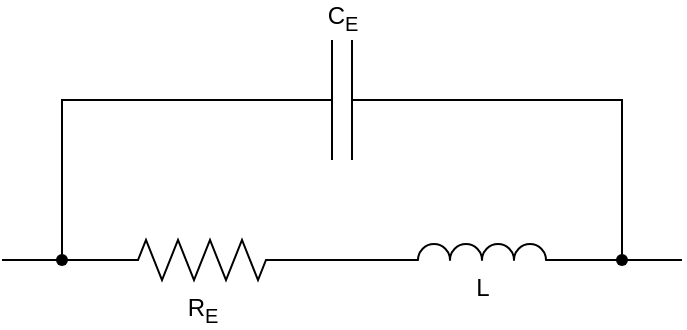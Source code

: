 <mxfile version="28.2.8">
  <diagram name="Page-1" id="KrV62NsMxbxOYL2rbyKl">
    <mxGraphModel dx="503" dy="638" grid="1" gridSize="10" guides="1" tooltips="1" connect="1" arrows="1" fold="1" page="1" pageScale="1" pageWidth="827" pageHeight="1169" math="1" shadow="0">
      <root>
        <mxCell id="0" />
        <mxCell id="1" parent="0" />
        <mxCell id="9O3mb0R_nygznKn-9KdM-1" value="R&lt;sub&gt;E&lt;/sub&gt;" style="pointerEvents=1;verticalLabelPosition=bottom;shadow=0;dashed=0;align=center;html=1;verticalAlign=top;shape=mxgraph.electrical.resistors.resistor_2;convertToSvg=1;" vertex="1" parent="1">
          <mxGeometry x="160" y="190" width="100" height="20" as="geometry" />
        </mxCell>
        <mxCell id="9O3mb0R_nygznKn-9KdM-10" style="edgeStyle=orthogonalEdgeStyle;shape=connector;rounded=0;orthogonalLoop=1;jettySize=auto;html=1;exitX=0;exitY=0.5;exitDx=0;exitDy=0;exitPerimeter=0;strokeColor=default;align=center;verticalAlign=middle;fontFamily=Helvetica;fontSize=11;fontColor=default;labelBackgroundColor=default;endArrow=none;endFill=0;" edge="1" parent="1" source="9O3mb0R_nygznKn-9KdM-2" target="9O3mb0R_nygznKn-9KdM-4">
          <mxGeometry relative="1" as="geometry" />
        </mxCell>
        <mxCell id="9O3mb0R_nygznKn-9KdM-11" style="edgeStyle=orthogonalEdgeStyle;shape=connector;rounded=0;orthogonalLoop=1;jettySize=auto;html=1;exitX=1;exitY=0.5;exitDx=0;exitDy=0;exitPerimeter=0;strokeColor=default;align=center;verticalAlign=middle;fontFamily=Helvetica;fontSize=11;fontColor=default;labelBackgroundColor=default;endArrow=none;endFill=0;" edge="1" parent="1" source="9O3mb0R_nygznKn-9KdM-2" target="9O3mb0R_nygznKn-9KdM-8">
          <mxGeometry relative="1" as="geometry" />
        </mxCell>
        <mxCell id="9O3mb0R_nygznKn-9KdM-2" value="C&lt;sub&gt;E&lt;/sub&gt;" style="pointerEvents=1;verticalLabelPosition=top;shadow=0;dashed=0;align=center;html=1;verticalAlign=bottom;shape=mxgraph.electrical.capacitors.capacitor_1;labelPosition=center;convertToSvg=1;" vertex="1" parent="1">
          <mxGeometry x="230" y="90" width="100" height="60" as="geometry" />
        </mxCell>
        <mxCell id="9O3mb0R_nygznKn-9KdM-9" style="edgeStyle=orthogonalEdgeStyle;shape=connector;rounded=0;orthogonalLoop=1;jettySize=auto;html=1;exitX=1;exitY=1;exitDx=0;exitDy=0;exitPerimeter=0;strokeColor=default;align=center;verticalAlign=middle;fontFamily=Helvetica;fontSize=11;fontColor=default;labelBackgroundColor=default;endArrow=none;endFill=0;" edge="1" parent="1" source="9O3mb0R_nygznKn-9KdM-3" target="9O3mb0R_nygznKn-9KdM-8">
          <mxGeometry relative="1" as="geometry" />
        </mxCell>
        <mxCell id="9O3mb0R_nygznKn-9KdM-3" value="L" style="pointerEvents=1;verticalLabelPosition=bottom;shadow=0;dashed=0;align=center;html=1;verticalAlign=top;shape=mxgraph.electrical.inductors.inductor_3;convertToSvg=1;" vertex="1" parent="1">
          <mxGeometry x="300" y="192" width="100" height="8" as="geometry" />
        </mxCell>
        <mxCell id="9O3mb0R_nygznKn-9KdM-5" value="" style="edgeStyle=orthogonalEdgeStyle;rounded=0;orthogonalLoop=1;jettySize=auto;html=1;endArrow=none;endFill=0;" edge="1" parent="1" source="9O3mb0R_nygznKn-9KdM-4" target="9O3mb0R_nygznKn-9KdM-1">
          <mxGeometry relative="1" as="geometry" />
        </mxCell>
        <mxCell id="9O3mb0R_nygznKn-9KdM-4" value="" style="shape=waypoint;sketch=0;fillStyle=solid;size=6;pointerEvents=1;points=[];fillColor=none;resizable=0;rotatable=0;perimeter=centerPerimeter;snapToPoint=1;" vertex="1" parent="1">
          <mxGeometry x="130" y="190" width="20" height="20" as="geometry" />
        </mxCell>
        <mxCell id="9O3mb0R_nygznKn-9KdM-7" style="edgeStyle=orthogonalEdgeStyle;shape=connector;rounded=0;orthogonalLoop=1;jettySize=auto;html=1;exitX=1;exitY=0.5;exitDx=0;exitDy=0;exitPerimeter=0;entryX=0;entryY=1;entryDx=0;entryDy=0;entryPerimeter=0;strokeColor=default;align=center;verticalAlign=middle;fontFamily=Helvetica;fontSize=11;fontColor=default;labelBackgroundColor=default;endArrow=none;endFill=0;" edge="1" parent="1" source="9O3mb0R_nygznKn-9KdM-1" target="9O3mb0R_nygznKn-9KdM-3">
          <mxGeometry relative="1" as="geometry">
            <Array as="points">
              <mxPoint x="290" y="200" />
              <mxPoint x="290" y="200" />
            </Array>
          </mxGeometry>
        </mxCell>
        <mxCell id="9O3mb0R_nygznKn-9KdM-8" value="" style="shape=waypoint;sketch=0;fillStyle=solid;size=6;pointerEvents=1;points=[];fillColor=none;resizable=0;rotatable=0;perimeter=centerPerimeter;snapToPoint=1;fontFamily=Helvetica;fontSize=11;fontColor=default;labelBackgroundColor=default;" vertex="1" parent="1">
          <mxGeometry x="410" y="190" width="20" height="20" as="geometry" />
        </mxCell>
        <mxCell id="9O3mb0R_nygznKn-9KdM-13" value="" style="edgeStyle=none;orthogonalLoop=1;jettySize=auto;html=1;rounded=0;strokeColor=default;align=center;verticalAlign=middle;fontFamily=Helvetica;fontSize=11;fontColor=default;labelBackgroundColor=default;endArrow=none;endFill=0;" edge="1" parent="1" source="9O3mb0R_nygznKn-9KdM-8">
          <mxGeometry width="80" relative="1" as="geometry">
            <mxPoint x="460" y="200" as="sourcePoint" />
            <mxPoint x="450" y="200" as="targetPoint" />
            <Array as="points" />
          </mxGeometry>
        </mxCell>
        <mxCell id="9O3mb0R_nygznKn-9KdM-15" value="" style="edgeStyle=none;orthogonalLoop=1;jettySize=auto;html=1;rounded=0;strokeColor=default;align=center;verticalAlign=middle;fontFamily=Helvetica;fontSize=11;fontColor=default;labelBackgroundColor=default;endArrow=none;endFill=0;" edge="1" parent="1">
          <mxGeometry width="80" relative="1" as="geometry">
            <mxPoint x="110" y="200" as="sourcePoint" />
            <mxPoint x="140" y="200" as="targetPoint" />
            <Array as="points" />
          </mxGeometry>
        </mxCell>
      </root>
    </mxGraphModel>
  </diagram>
</mxfile>
